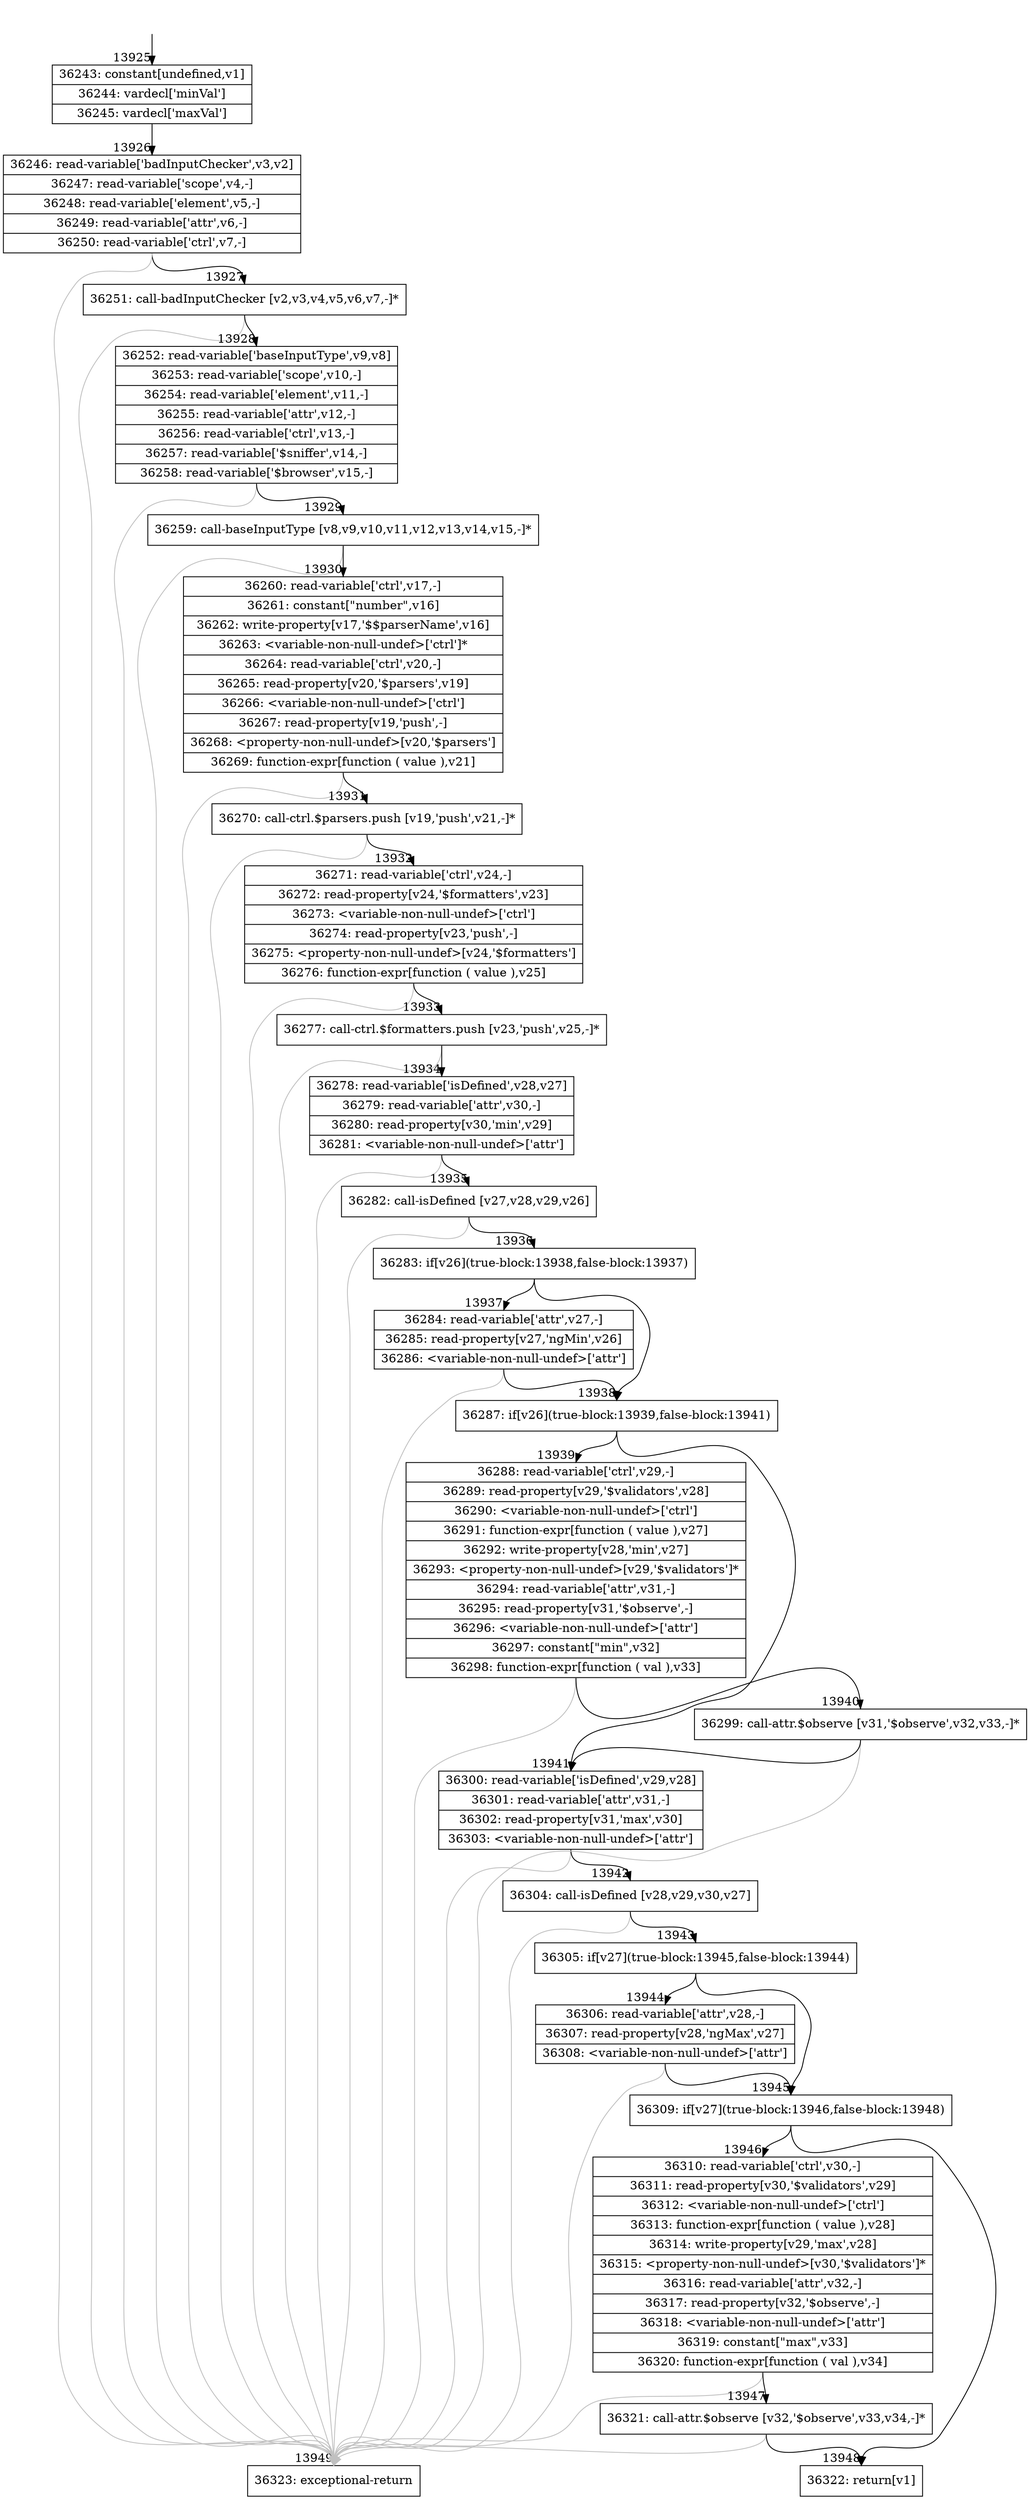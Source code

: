 digraph {
rankdir="TD"
BB_entry1079[shape=none,label=""];
BB_entry1079 -> BB13925 [tailport=s, headport=n, headlabel="    13925"]
BB13925 [shape=record label="{36243: constant[undefined,v1]|36244: vardecl['minVal']|36245: vardecl['maxVal']}" ] 
BB13925 -> BB13926 [tailport=s, headport=n, headlabel="      13926"]
BB13926 [shape=record label="{36246: read-variable['badInputChecker',v3,v2]|36247: read-variable['scope',v4,-]|36248: read-variable['element',v5,-]|36249: read-variable['attr',v6,-]|36250: read-variable['ctrl',v7,-]}" ] 
BB13926 -> BB13927 [tailport=s, headport=n, headlabel="      13927"]
BB13926 -> BB13949 [tailport=s, headport=n, color=gray, headlabel="      13949"]
BB13927 [shape=record label="{36251: call-badInputChecker [v2,v3,v4,v5,v6,v7,-]*}" ] 
BB13927 -> BB13928 [tailport=s, headport=n, headlabel="      13928"]
BB13927 -> BB13949 [tailport=s, headport=n, color=gray]
BB13928 [shape=record label="{36252: read-variable['baseInputType',v9,v8]|36253: read-variable['scope',v10,-]|36254: read-variable['element',v11,-]|36255: read-variable['attr',v12,-]|36256: read-variable['ctrl',v13,-]|36257: read-variable['$sniffer',v14,-]|36258: read-variable['$browser',v15,-]}" ] 
BB13928 -> BB13929 [tailport=s, headport=n, headlabel="      13929"]
BB13928 -> BB13949 [tailport=s, headport=n, color=gray]
BB13929 [shape=record label="{36259: call-baseInputType [v8,v9,v10,v11,v12,v13,v14,v15,-]*}" ] 
BB13929 -> BB13930 [tailport=s, headport=n, headlabel="      13930"]
BB13929 -> BB13949 [tailport=s, headport=n, color=gray]
BB13930 [shape=record label="{36260: read-variable['ctrl',v17,-]|36261: constant[\"number\",v16]|36262: write-property[v17,'$$parserName',v16]|36263: \<variable-non-null-undef\>['ctrl']*|36264: read-variable['ctrl',v20,-]|36265: read-property[v20,'$parsers',v19]|36266: \<variable-non-null-undef\>['ctrl']|36267: read-property[v19,'push',-]|36268: \<property-non-null-undef\>[v20,'$parsers']|36269: function-expr[function ( value ),v21]}" ] 
BB13930 -> BB13931 [tailport=s, headport=n, headlabel="      13931"]
BB13930 -> BB13949 [tailport=s, headport=n, color=gray]
BB13931 [shape=record label="{36270: call-ctrl.$parsers.push [v19,'push',v21,-]*}" ] 
BB13931 -> BB13932 [tailport=s, headport=n, headlabel="      13932"]
BB13931 -> BB13949 [tailport=s, headport=n, color=gray]
BB13932 [shape=record label="{36271: read-variable['ctrl',v24,-]|36272: read-property[v24,'$formatters',v23]|36273: \<variable-non-null-undef\>['ctrl']|36274: read-property[v23,'push',-]|36275: \<property-non-null-undef\>[v24,'$formatters']|36276: function-expr[function ( value ),v25]}" ] 
BB13932 -> BB13933 [tailport=s, headport=n, headlabel="      13933"]
BB13932 -> BB13949 [tailport=s, headport=n, color=gray]
BB13933 [shape=record label="{36277: call-ctrl.$formatters.push [v23,'push',v25,-]*}" ] 
BB13933 -> BB13934 [tailport=s, headport=n, headlabel="      13934"]
BB13933 -> BB13949 [tailport=s, headport=n, color=gray]
BB13934 [shape=record label="{36278: read-variable['isDefined',v28,v27]|36279: read-variable['attr',v30,-]|36280: read-property[v30,'min',v29]|36281: \<variable-non-null-undef\>['attr']}" ] 
BB13934 -> BB13935 [tailport=s, headport=n, headlabel="      13935"]
BB13934 -> BB13949 [tailport=s, headport=n, color=gray]
BB13935 [shape=record label="{36282: call-isDefined [v27,v28,v29,v26]}" ] 
BB13935 -> BB13936 [tailport=s, headport=n, headlabel="      13936"]
BB13935 -> BB13949 [tailport=s, headport=n, color=gray]
BB13936 [shape=record label="{36283: if[v26](true-block:13938,false-block:13937)}" ] 
BB13936 -> BB13938 [tailport=s, headport=n, headlabel="      13938"]
BB13936 -> BB13937 [tailport=s, headport=n, headlabel="      13937"]
BB13937 [shape=record label="{36284: read-variable['attr',v27,-]|36285: read-property[v27,'ngMin',v26]|36286: \<variable-non-null-undef\>['attr']}" ] 
BB13937 -> BB13938 [tailport=s, headport=n]
BB13937 -> BB13949 [tailport=s, headport=n, color=gray]
BB13938 [shape=record label="{36287: if[v26](true-block:13939,false-block:13941)}" ] 
BB13938 -> BB13939 [tailport=s, headport=n, headlabel="      13939"]
BB13938 -> BB13941 [tailport=s, headport=n, headlabel="      13941"]
BB13939 [shape=record label="{36288: read-variable['ctrl',v29,-]|36289: read-property[v29,'$validators',v28]|36290: \<variable-non-null-undef\>['ctrl']|36291: function-expr[function ( value ),v27]|36292: write-property[v28,'min',v27]|36293: \<property-non-null-undef\>[v29,'$validators']*|36294: read-variable['attr',v31,-]|36295: read-property[v31,'$observe',-]|36296: \<variable-non-null-undef\>['attr']|36297: constant[\"min\",v32]|36298: function-expr[function ( val ),v33]}" ] 
BB13939 -> BB13940 [tailport=s, headport=n, headlabel="      13940"]
BB13939 -> BB13949 [tailport=s, headport=n, color=gray]
BB13940 [shape=record label="{36299: call-attr.$observe [v31,'$observe',v32,v33,-]*}" ] 
BB13940 -> BB13941 [tailport=s, headport=n]
BB13940 -> BB13949 [tailport=s, headport=n, color=gray]
BB13941 [shape=record label="{36300: read-variable['isDefined',v29,v28]|36301: read-variable['attr',v31,-]|36302: read-property[v31,'max',v30]|36303: \<variable-non-null-undef\>['attr']}" ] 
BB13941 -> BB13942 [tailport=s, headport=n, headlabel="      13942"]
BB13941 -> BB13949 [tailport=s, headport=n, color=gray]
BB13942 [shape=record label="{36304: call-isDefined [v28,v29,v30,v27]}" ] 
BB13942 -> BB13943 [tailport=s, headport=n, headlabel="      13943"]
BB13942 -> BB13949 [tailport=s, headport=n, color=gray]
BB13943 [shape=record label="{36305: if[v27](true-block:13945,false-block:13944)}" ] 
BB13943 -> BB13945 [tailport=s, headport=n, headlabel="      13945"]
BB13943 -> BB13944 [tailport=s, headport=n, headlabel="      13944"]
BB13944 [shape=record label="{36306: read-variable['attr',v28,-]|36307: read-property[v28,'ngMax',v27]|36308: \<variable-non-null-undef\>['attr']}" ] 
BB13944 -> BB13945 [tailport=s, headport=n]
BB13944 -> BB13949 [tailport=s, headport=n, color=gray]
BB13945 [shape=record label="{36309: if[v27](true-block:13946,false-block:13948)}" ] 
BB13945 -> BB13946 [tailport=s, headport=n, headlabel="      13946"]
BB13945 -> BB13948 [tailport=s, headport=n, headlabel="      13948"]
BB13946 [shape=record label="{36310: read-variable['ctrl',v30,-]|36311: read-property[v30,'$validators',v29]|36312: \<variable-non-null-undef\>['ctrl']|36313: function-expr[function ( value ),v28]|36314: write-property[v29,'max',v28]|36315: \<property-non-null-undef\>[v30,'$validators']*|36316: read-variable['attr',v32,-]|36317: read-property[v32,'$observe',-]|36318: \<variable-non-null-undef\>['attr']|36319: constant[\"max\",v33]|36320: function-expr[function ( val ),v34]}" ] 
BB13946 -> BB13947 [tailport=s, headport=n, headlabel="      13947"]
BB13946 -> BB13949 [tailport=s, headport=n, color=gray]
BB13947 [shape=record label="{36321: call-attr.$observe [v32,'$observe',v33,v34,-]*}" ] 
BB13947 -> BB13948 [tailport=s, headport=n]
BB13947 -> BB13949 [tailport=s, headport=n, color=gray]
BB13948 [shape=record label="{36322: return[v1]}" ] 
BB13949 [shape=record label="{36323: exceptional-return}" ] 
//#$~ 21728
}
